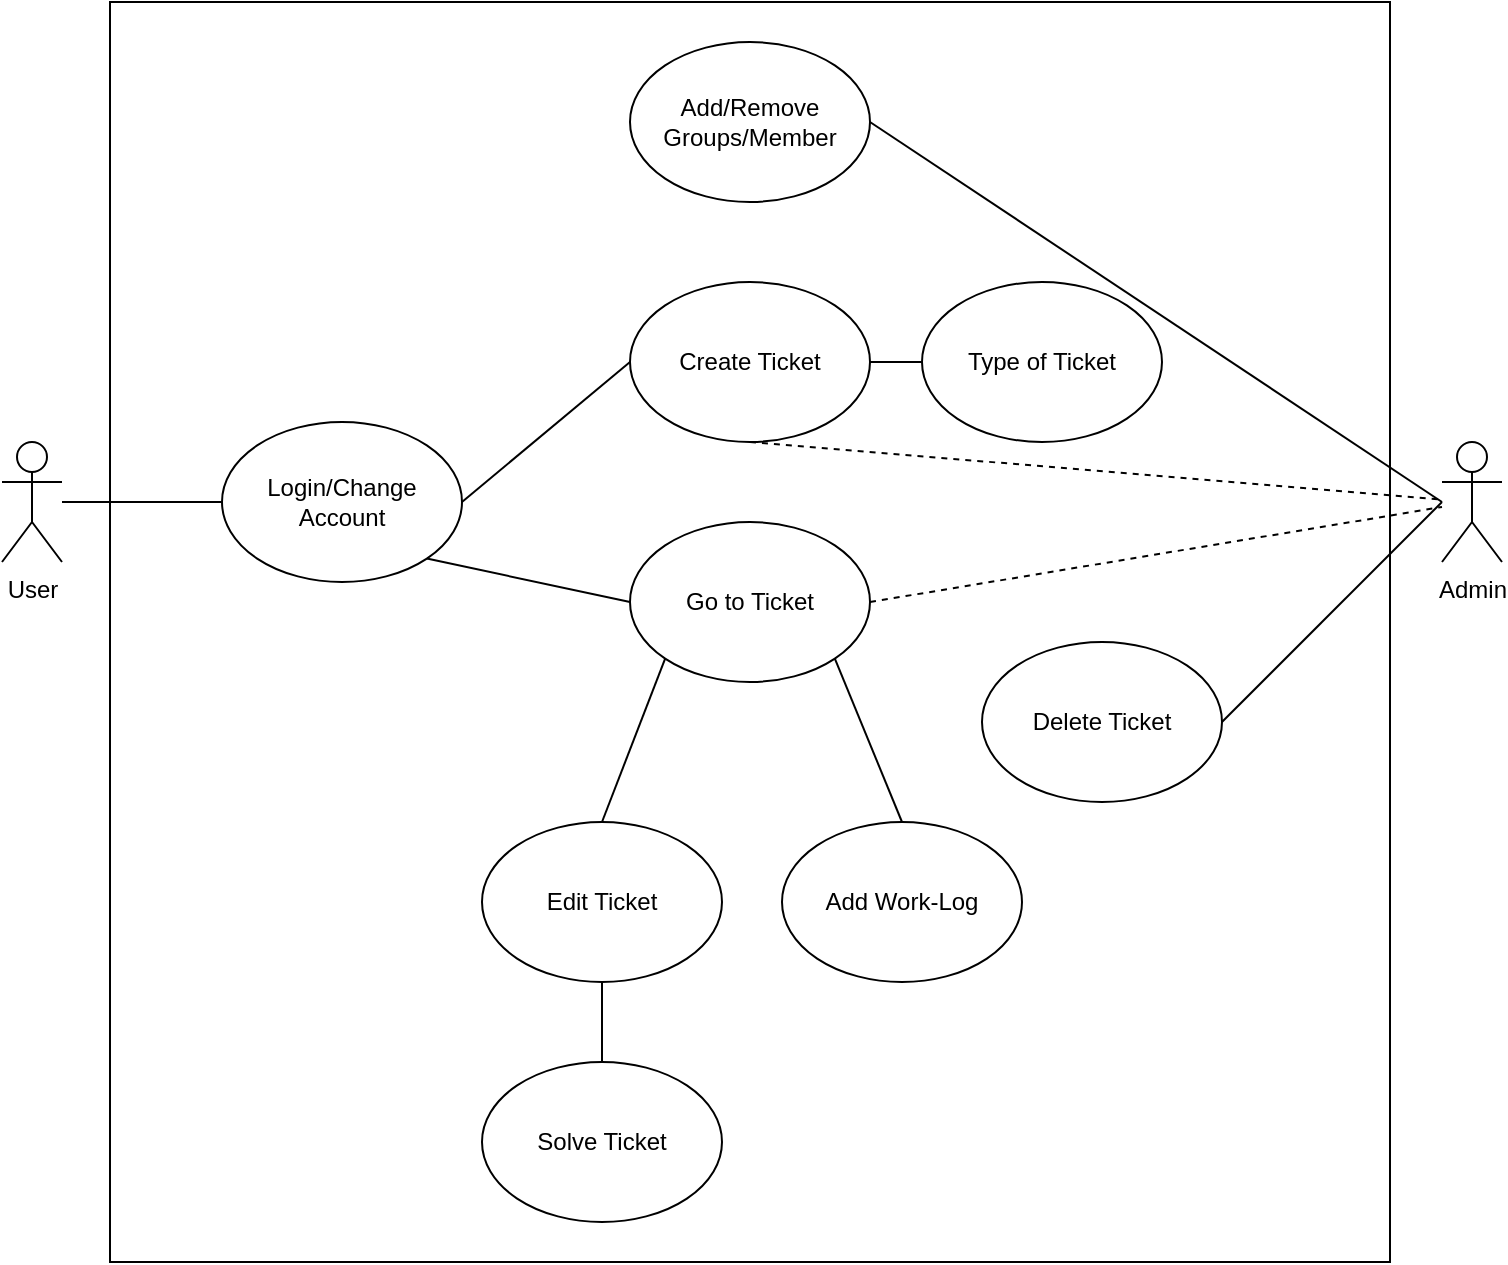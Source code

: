 <mxfile version="13.6.4" type="device"><diagram id="w5vYqfpnXqj4SdNjwyoO" name="Page-1"><mxGraphModel dx="1038" dy="552" grid="1" gridSize="10" guides="1" tooltips="1" connect="1" arrows="1" fold="1" page="1" pageScale="1" pageWidth="827" pageHeight="1169" math="0" shadow="0"><root><mxCell id="0"/><mxCell id="1" parent="0"/><mxCell id="tT3ztpPJM9-cs5h0cQZz-3" value="" style="rounded=0;whiteSpace=wrap;html=1;" parent="1" vertex="1"><mxGeometry x="94" y="160" width="640" height="630" as="geometry"/></mxCell><mxCell id="_ob691hYvgGHAomWaRtU-1" value="User&lt;br&gt;" style="shape=umlActor;verticalLabelPosition=bottom;verticalAlign=top;html=1;outlineConnect=0;" parent="1" vertex="1"><mxGeometry x="40" y="380" width="30" height="60" as="geometry"/></mxCell><mxCell id="_ob691hYvgGHAomWaRtU-4" value="Admin" style="shape=umlActor;verticalLabelPosition=bottom;verticalAlign=top;html=1;outlineConnect=0;" parent="1" vertex="1"><mxGeometry x="760" y="380" width="30" height="60" as="geometry"/></mxCell><mxCell id="_ob691hYvgGHAomWaRtU-26" value="Add/Remove&lt;br&gt;Groups/Member" style="ellipse;whiteSpace=wrap;html=1;" parent="1" vertex="1"><mxGeometry x="354" y="180" width="120" height="80" as="geometry"/></mxCell><mxCell id="_ob691hYvgGHAomWaRtU-27" value="Login/Change Account" style="ellipse;whiteSpace=wrap;html=1;" parent="1" vertex="1"><mxGeometry x="150" y="370" width="120" height="80" as="geometry"/></mxCell><mxCell id="_ob691hYvgGHAomWaRtU-30" value="Solve Ticket" style="ellipse;whiteSpace=wrap;html=1;" parent="1" vertex="1"><mxGeometry x="280" y="690" width="120" height="80" as="geometry"/></mxCell><mxCell id="_ob691hYvgGHAomWaRtU-33" value="Type of Ticket" style="ellipse;whiteSpace=wrap;html=1;" parent="1" vertex="1"><mxGeometry x="500" y="300" width="120" height="80" as="geometry"/></mxCell><mxCell id="_ob691hYvgGHAomWaRtU-35" value="Create Ticket" style="ellipse;whiteSpace=wrap;html=1;" parent="1" vertex="1"><mxGeometry x="354" y="300" width="120" height="80" as="geometry"/></mxCell><mxCell id="_ob691hYvgGHAomWaRtU-38" value="Go to Ticket" style="ellipse;whiteSpace=wrap;html=1;" parent="1" vertex="1"><mxGeometry x="354" y="420" width="120" height="80" as="geometry"/></mxCell><mxCell id="_ob691hYvgGHAomWaRtU-40" value="Edit Ticket" style="ellipse;whiteSpace=wrap;html=1;" parent="1" vertex="1"><mxGeometry x="280" y="570" width="120" height="80" as="geometry"/></mxCell><mxCell id="tT3ztpPJM9-cs5h0cQZz-4" value="" style="endArrow=none;html=1;exitX=0;exitY=0.5;exitDx=0;exitDy=0;" parent="1" source="_ob691hYvgGHAomWaRtU-27" target="_ob691hYvgGHAomWaRtU-1" edge="1"><mxGeometry width="50" height="50" relative="1" as="geometry"><mxPoint x="390" y="460" as="sourcePoint"/><mxPoint x="440" y="410" as="targetPoint"/></mxGeometry></mxCell><mxCell id="tT3ztpPJM9-cs5h0cQZz-5" value="" style="endArrow=none;html=1;entryX=0;entryY=0.5;entryDx=0;entryDy=0;exitX=1;exitY=0.5;exitDx=0;exitDy=0;" parent="1" source="_ob691hYvgGHAomWaRtU-27" target="_ob691hYvgGHAomWaRtU-35" edge="1"><mxGeometry width="50" height="50" relative="1" as="geometry"><mxPoint x="260" y="450" as="sourcePoint"/><mxPoint x="440" y="410" as="targetPoint"/></mxGeometry></mxCell><mxCell id="tT3ztpPJM9-cs5h0cQZz-6" value="" style="endArrow=none;html=1;entryX=1;entryY=1;entryDx=0;entryDy=0;exitX=0;exitY=0.5;exitDx=0;exitDy=0;" parent="1" source="_ob691hYvgGHAomWaRtU-38" target="_ob691hYvgGHAomWaRtU-27" edge="1"><mxGeometry width="50" height="50" relative="1" as="geometry"><mxPoint x="390" y="560" as="sourcePoint"/><mxPoint x="440" y="510" as="targetPoint"/></mxGeometry></mxCell><mxCell id="tT3ztpPJM9-cs5h0cQZz-11" value="" style="endArrow=none;html=1;exitX=1;exitY=0.5;exitDx=0;exitDy=0;" parent="1" source="_ob691hYvgGHAomWaRtU-26" edge="1"><mxGeometry width="50" height="50" relative="1" as="geometry"><mxPoint x="390" y="460" as="sourcePoint"/><mxPoint x="760" y="410" as="targetPoint"/></mxGeometry></mxCell><mxCell id="tT3ztpPJM9-cs5h0cQZz-12" value="Add Work-Log" style="ellipse;whiteSpace=wrap;html=1;" parent="1" vertex="1"><mxGeometry x="430" y="570" width="120" height="80" as="geometry"/></mxCell><mxCell id="tT3ztpPJM9-cs5h0cQZz-14" value="" style="endArrow=none;html=1;entryX=0;entryY=0.5;entryDx=0;entryDy=0;exitX=1;exitY=0.5;exitDx=0;exitDy=0;" parent="1" source="_ob691hYvgGHAomWaRtU-35" target="_ob691hYvgGHAomWaRtU-33" edge="1"><mxGeometry width="50" height="50" relative="1" as="geometry"><mxPoint x="390" y="470" as="sourcePoint"/><mxPoint x="440" y="420" as="targetPoint"/></mxGeometry></mxCell><mxCell id="tT3ztpPJM9-cs5h0cQZz-15" value="" style="endArrow=none;html=1;entryX=0;entryY=1;entryDx=0;entryDy=0;exitX=0.5;exitY=0;exitDx=0;exitDy=0;" parent="1" source="_ob691hYvgGHAomWaRtU-40" target="_ob691hYvgGHAomWaRtU-38" edge="1"><mxGeometry width="50" height="50" relative="1" as="geometry"><mxPoint x="390" y="570" as="sourcePoint"/><mxPoint x="440" y="520" as="targetPoint"/></mxGeometry></mxCell><mxCell id="tT3ztpPJM9-cs5h0cQZz-16" value="" style="endArrow=none;html=1;exitX=0.5;exitY=0;exitDx=0;exitDy=0;entryX=1;entryY=1;entryDx=0;entryDy=0;" parent="1" source="tT3ztpPJM9-cs5h0cQZz-12" target="_ob691hYvgGHAomWaRtU-38" edge="1"><mxGeometry width="50" height="50" relative="1" as="geometry"><mxPoint x="390" y="570" as="sourcePoint"/><mxPoint x="440" y="520" as="targetPoint"/></mxGeometry></mxCell><mxCell id="tT3ztpPJM9-cs5h0cQZz-17" value="" style="endArrow=none;html=1;exitX=0.5;exitY=1;exitDx=0;exitDy=0;entryX=0.5;entryY=0;entryDx=0;entryDy=0;" parent="1" source="_ob691hYvgGHAomWaRtU-40" target="_ob691hYvgGHAomWaRtU-30" edge="1"><mxGeometry width="50" height="50" relative="1" as="geometry"><mxPoint x="390" y="570" as="sourcePoint"/><mxPoint x="440" y="520" as="targetPoint"/></mxGeometry></mxCell><mxCell id="tT3ztpPJM9-cs5h0cQZz-18" value="" style="endArrow=none;dashed=1;html=1;exitX=1;exitY=0.5;exitDx=0;exitDy=0;" parent="1" source="_ob691hYvgGHAomWaRtU-38" target="_ob691hYvgGHAomWaRtU-4" edge="1"><mxGeometry width="50" height="50" relative="1" as="geometry"><mxPoint x="390" y="570" as="sourcePoint"/><mxPoint x="440" y="520" as="targetPoint"/></mxGeometry></mxCell><mxCell id="tT3ztpPJM9-cs5h0cQZz-21" value="" style="endArrow=none;dashed=1;html=1;exitX=0.5;exitY=1;exitDx=0;exitDy=0;" parent="1" source="_ob691hYvgGHAomWaRtU-35" target="_ob691hYvgGHAomWaRtU-4" edge="1"><mxGeometry width="50" height="50" relative="1" as="geometry"><mxPoint x="390" y="570" as="sourcePoint"/><mxPoint x="440" y="520" as="targetPoint"/></mxGeometry></mxCell><mxCell id="tT3ztpPJM9-cs5h0cQZz-22" value="Delete Ticket" style="ellipse;whiteSpace=wrap;html=1;" parent="1" vertex="1"><mxGeometry x="530" y="480" width="120" height="80" as="geometry"/></mxCell><mxCell id="tT3ztpPJM9-cs5h0cQZz-24" value="" style="endArrow=none;html=1;exitX=1;exitY=0.5;exitDx=0;exitDy=0;" parent="1" source="tT3ztpPJM9-cs5h0cQZz-22" edge="1"><mxGeometry width="50" height="50" relative="1" as="geometry"><mxPoint x="390" y="470" as="sourcePoint"/><mxPoint x="760" y="410" as="targetPoint"/></mxGeometry></mxCell></root></mxGraphModel></diagram></mxfile>